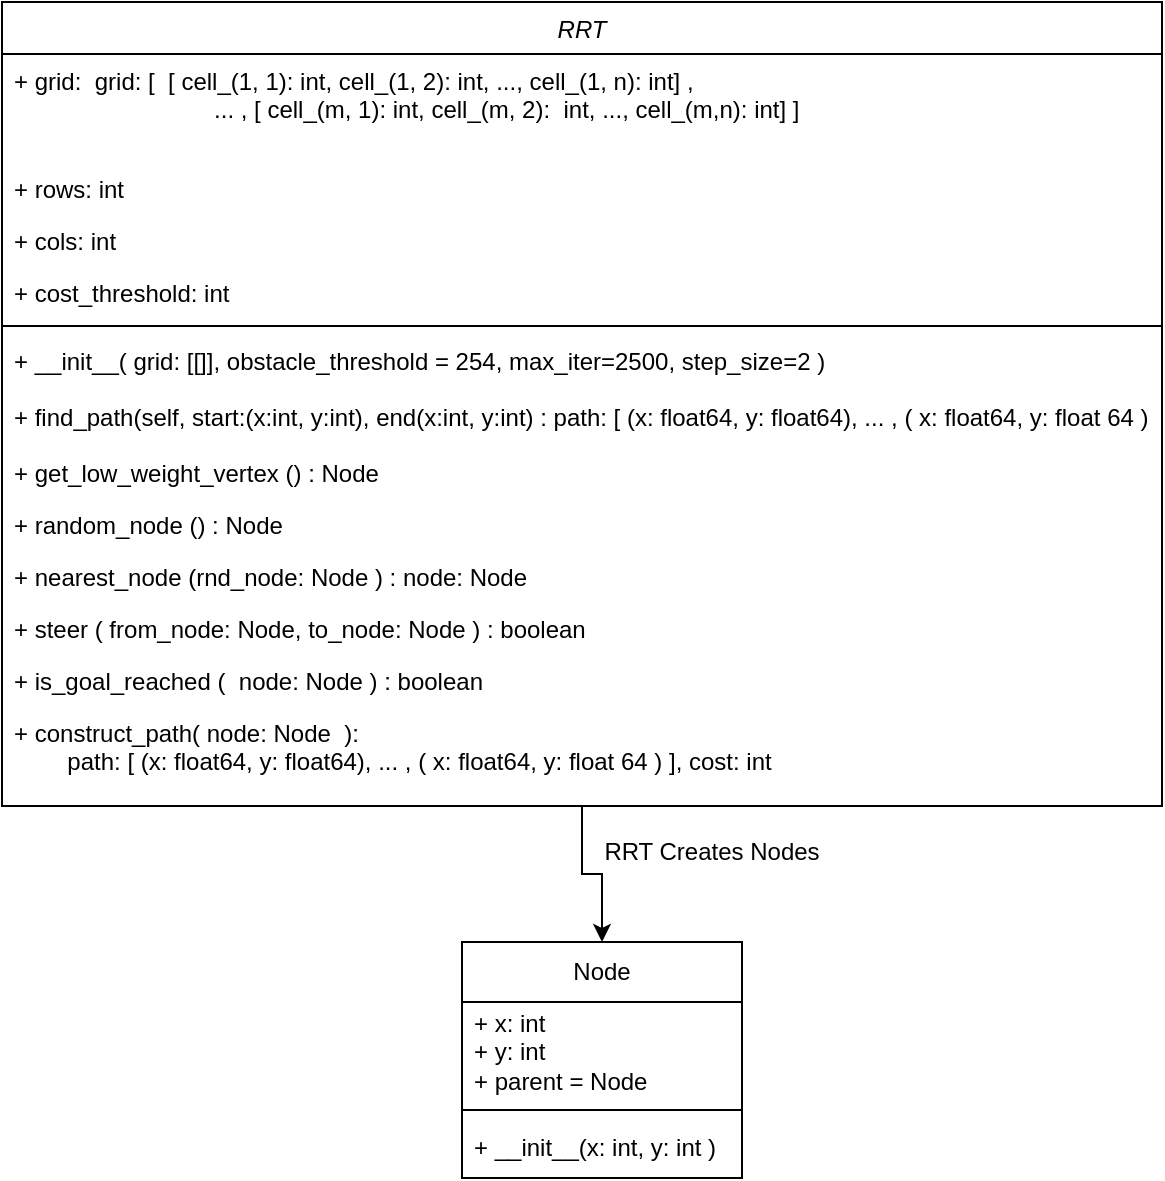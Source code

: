 <mxfile version="24.3.1" type="device">
  <diagram id="C5RBs43oDa-KdzZeNtuy" name="Page-1">
    <mxGraphModel dx="792" dy="1133" grid="1" gridSize="10" guides="1" tooltips="1" connect="1" arrows="1" fold="1" page="1" pageScale="1" pageWidth="827" pageHeight="1169" math="0" shadow="0">
      <root>
        <mxCell id="WIyWlLk6GJQsqaUBKTNV-0" />
        <mxCell id="WIyWlLk6GJQsqaUBKTNV-1" parent="WIyWlLk6GJQsqaUBKTNV-0" />
        <mxCell id="MXcxjNwhT6NUfTxrGDQH-20" style="edgeStyle=orthogonalEdgeStyle;rounded=0;orthogonalLoop=1;jettySize=auto;html=1;exitX=0.5;exitY=1;exitDx=0;exitDy=0;" edge="1" parent="WIyWlLk6GJQsqaUBKTNV-1" source="zkfFHV4jXpPFQw0GAbJ--0" target="MXcxjNwhT6NUfTxrGDQH-12">
          <mxGeometry relative="1" as="geometry" />
        </mxCell>
        <mxCell id="zkfFHV4jXpPFQw0GAbJ--0" value="RRT" style="swimlane;fontStyle=2;align=center;verticalAlign=top;childLayout=stackLayout;horizontal=1;startSize=26;horizontalStack=0;resizeParent=1;resizeLast=0;collapsible=1;marginBottom=0;rounded=0;shadow=0;strokeWidth=1;" parent="WIyWlLk6GJQsqaUBKTNV-1" vertex="1">
          <mxGeometry x="90" y="100" width="580" height="402" as="geometry">
            <mxRectangle x="230" y="140" width="160" height="26" as="alternateBounds" />
          </mxGeometry>
        </mxCell>
        <mxCell id="zkfFHV4jXpPFQw0GAbJ--1" value="+ grid:  grid: [  [ cell_(1, 1): int, cell_(1, 2): int, ..., cell_(1, n): int] , &#xa;                              ... , [ cell_(m, 1): int, cell_(m, 2):  int, ..., cell_(m,n): int] ] " style="text;align=left;verticalAlign=top;spacingLeft=4;spacingRight=4;overflow=hidden;rotatable=0;points=[[0,0.5],[1,0.5]];portConstraint=eastwest;" parent="zkfFHV4jXpPFQw0GAbJ--0" vertex="1">
          <mxGeometry y="26" width="580" height="54" as="geometry" />
        </mxCell>
        <mxCell id="zkfFHV4jXpPFQw0GAbJ--2" value="+ rows: int" style="text;align=left;verticalAlign=top;spacingLeft=4;spacingRight=4;overflow=hidden;rotatable=0;points=[[0,0.5],[1,0.5]];portConstraint=eastwest;rounded=0;shadow=0;html=0;" parent="zkfFHV4jXpPFQw0GAbJ--0" vertex="1">
          <mxGeometry y="80" width="580" height="26" as="geometry" />
        </mxCell>
        <mxCell id="MXcxjNwhT6NUfTxrGDQH-1" value="+ cols: int" style="text;align=left;verticalAlign=top;spacingLeft=4;spacingRight=4;overflow=hidden;rotatable=0;points=[[0,0.5],[1,0.5]];portConstraint=eastwest;rounded=0;shadow=0;html=0;" vertex="1" parent="zkfFHV4jXpPFQw0GAbJ--0">
          <mxGeometry y="106" width="580" height="26" as="geometry" />
        </mxCell>
        <mxCell id="zkfFHV4jXpPFQw0GAbJ--3" value="+ cost_threshold: int" style="text;align=left;verticalAlign=top;spacingLeft=4;spacingRight=4;overflow=hidden;rotatable=0;points=[[0,0.5],[1,0.5]];portConstraint=eastwest;rounded=0;shadow=0;html=0;" parent="zkfFHV4jXpPFQw0GAbJ--0" vertex="1">
          <mxGeometry y="132" width="580" height="26" as="geometry" />
        </mxCell>
        <mxCell id="zkfFHV4jXpPFQw0GAbJ--4" value="" style="line;html=1;strokeWidth=1;align=left;verticalAlign=middle;spacingTop=-1;spacingLeft=3;spacingRight=3;rotatable=0;labelPosition=right;points=[];portConstraint=eastwest;" parent="zkfFHV4jXpPFQw0GAbJ--0" vertex="1">
          <mxGeometry y="158" width="580" height="8" as="geometry" />
        </mxCell>
        <mxCell id="MXcxjNwhT6NUfTxrGDQH-3" value="+ __init__( grid: [[]], obstacle_threshold = 254, max_iter=2500, step_size=2 )" style="text;align=left;verticalAlign=top;spacingLeft=4;spacingRight=4;overflow=hidden;rotatable=0;points=[[0,0.5],[1,0.5]];portConstraint=eastwest;" vertex="1" parent="zkfFHV4jXpPFQw0GAbJ--0">
          <mxGeometry y="166" width="580" height="28" as="geometry" />
        </mxCell>
        <mxCell id="MXcxjNwhT6NUfTxrGDQH-7" value="+ find_path(self, start:(x:int, y:int), end(x:int, y:int) : path: [ (x: float64, y: float64), ... , ( x: float64, y: float 64 ) ] " style="text;align=left;verticalAlign=top;spacingLeft=4;spacingRight=4;overflow=hidden;rotatable=0;points=[[0,0.5],[1,0.5]];portConstraint=eastwest;" vertex="1" parent="zkfFHV4jXpPFQw0GAbJ--0">
          <mxGeometry y="194" width="580" height="28" as="geometry" />
        </mxCell>
        <mxCell id="MXcxjNwhT6NUfTxrGDQH-6" value="+ get_low_weight_vertex () : Node" style="text;align=left;verticalAlign=top;spacingLeft=4;spacingRight=4;overflow=hidden;rotatable=0;points=[[0,0.5],[1,0.5]];portConstraint=eastwest;" vertex="1" parent="zkfFHV4jXpPFQw0GAbJ--0">
          <mxGeometry y="222" width="580" height="26" as="geometry" />
        </mxCell>
        <mxCell id="zkfFHV4jXpPFQw0GAbJ--5" value="+ random_node () : Node" style="text;align=left;verticalAlign=top;spacingLeft=4;spacingRight=4;overflow=hidden;rotatable=0;points=[[0,0.5],[1,0.5]];portConstraint=eastwest;" parent="zkfFHV4jXpPFQw0GAbJ--0" vertex="1">
          <mxGeometry y="248" width="580" height="26" as="geometry" />
        </mxCell>
        <mxCell id="MXcxjNwhT6NUfTxrGDQH-8" value="+ nearest_node (rnd_node: Node ) : node: Node" style="text;align=left;verticalAlign=top;spacingLeft=4;spacingRight=4;overflow=hidden;rotatable=0;points=[[0,0.5],[1,0.5]];portConstraint=eastwest;" vertex="1" parent="zkfFHV4jXpPFQw0GAbJ--0">
          <mxGeometry y="274" width="580" height="26" as="geometry" />
        </mxCell>
        <mxCell id="MXcxjNwhT6NUfTxrGDQH-9" value="+ steer ( from_node: Node, to_node: Node ) : boolean " style="text;align=left;verticalAlign=top;spacingLeft=4;spacingRight=4;overflow=hidden;rotatable=0;points=[[0,0.5],[1,0.5]];portConstraint=eastwest;" vertex="1" parent="zkfFHV4jXpPFQw0GAbJ--0">
          <mxGeometry y="300" width="580" height="26" as="geometry" />
        </mxCell>
        <mxCell id="MXcxjNwhT6NUfTxrGDQH-10" value="+ is_goal_reached (  node: Node ) : boolean " style="text;align=left;verticalAlign=top;spacingLeft=4;spacingRight=4;overflow=hidden;rotatable=0;points=[[0,0.5],[1,0.5]];portConstraint=eastwest;" vertex="1" parent="zkfFHV4jXpPFQw0GAbJ--0">
          <mxGeometry y="326" width="580" height="26" as="geometry" />
        </mxCell>
        <mxCell id="MXcxjNwhT6NUfTxrGDQH-5" value="+ construct_path( node: Node  ):&#xa;        path: [ (x: float64, y: float64), ... , ( x: float64, y: float 64 ) ], cost: int" style="text;align=left;verticalAlign=top;spacingLeft=4;spacingRight=4;overflow=hidden;rotatable=0;points=[[0,0.5],[1,0.5]];portConstraint=eastwest;" vertex="1" parent="zkfFHV4jXpPFQw0GAbJ--0">
          <mxGeometry y="352" width="580" height="50" as="geometry" />
        </mxCell>
        <mxCell id="MXcxjNwhT6NUfTxrGDQH-12" value="Node" style="swimlane;fontStyle=0;childLayout=stackLayout;horizontal=1;startSize=30;horizontalStack=0;resizeParent=1;resizeParentMax=0;resizeLast=0;collapsible=1;marginBottom=0;whiteSpace=wrap;html=1;" vertex="1" parent="WIyWlLk6GJQsqaUBKTNV-1">
          <mxGeometry x="320" y="570" width="140" height="118" as="geometry" />
        </mxCell>
        <mxCell id="MXcxjNwhT6NUfTxrGDQH-16" value="&lt;div&gt;+ x: int&lt;/div&gt;&lt;div&gt;+ y: int&lt;/div&gt;&lt;div&gt;+ parent = Node&lt;br&gt;&lt;/div&gt;" style="text;strokeColor=none;fillColor=none;align=left;verticalAlign=middle;spacingLeft=4;spacingRight=4;overflow=hidden;points=[[0,0.5],[1,0.5]];portConstraint=eastwest;rotatable=0;whiteSpace=wrap;html=1;" vertex="1" parent="MXcxjNwhT6NUfTxrGDQH-12">
          <mxGeometry y="30" width="140" height="50" as="geometry" />
        </mxCell>
        <mxCell id="MXcxjNwhT6NUfTxrGDQH-17" value="" style="line;html=1;strokeWidth=1;align=left;verticalAlign=middle;spacingTop=-1;spacingLeft=3;spacingRight=3;rotatable=0;labelPosition=right;points=[];portConstraint=eastwest;" vertex="1" parent="MXcxjNwhT6NUfTxrGDQH-12">
          <mxGeometry y="80" width="140" height="8" as="geometry" />
        </mxCell>
        <mxCell id="MXcxjNwhT6NUfTxrGDQH-13" value="+ __init__(x: int, y: int )" style="text;strokeColor=none;fillColor=none;align=left;verticalAlign=middle;spacingLeft=4;spacingRight=4;overflow=hidden;points=[[0,0.5],[1,0.5]];portConstraint=eastwest;rotatable=0;whiteSpace=wrap;html=1;" vertex="1" parent="MXcxjNwhT6NUfTxrGDQH-12">
          <mxGeometry y="88" width="140" height="30" as="geometry" />
        </mxCell>
        <mxCell id="MXcxjNwhT6NUfTxrGDQH-21" value="RRT Creates Nodes" style="text;html=1;align=center;verticalAlign=middle;whiteSpace=wrap;rounded=0;" vertex="1" parent="WIyWlLk6GJQsqaUBKTNV-1">
          <mxGeometry x="380" y="510" width="130" height="30" as="geometry" />
        </mxCell>
      </root>
    </mxGraphModel>
  </diagram>
</mxfile>
